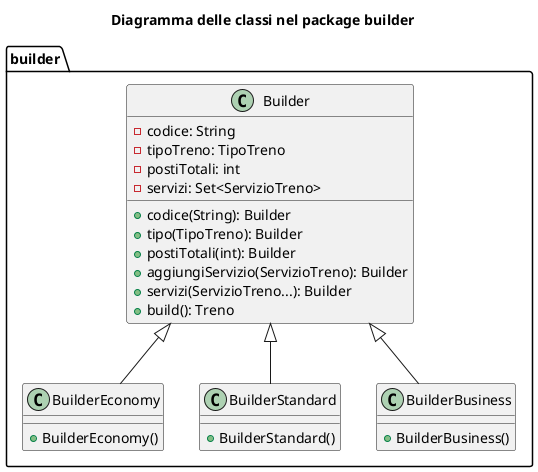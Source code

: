 @startuml BuilderPackage
title Diagramma delle classi nel package builder

package builder {
    class Builder {
        - codice: String
        - tipoTreno: TipoTreno
        - postiTotali: int
        - servizi: Set<ServizioTreno>
        + codice(String): Builder
        + tipo(TipoTreno): Builder
        + postiTotali(int): Builder
        + aggiungiServizio(ServizioTreno): Builder
        + servizi(ServizioTreno...): Builder
        + build(): Treno
    }

    class BuilderEconomy {
        + BuilderEconomy()
    }

    class BuilderStandard {
        + BuilderStandard()
    }

    class BuilderBusiness {
        + BuilderBusiness()
    }
}

Builder <|-- BuilderEconomy
Builder <|-- BuilderStandard
Builder <|-- BuilderBusiness
@enduml